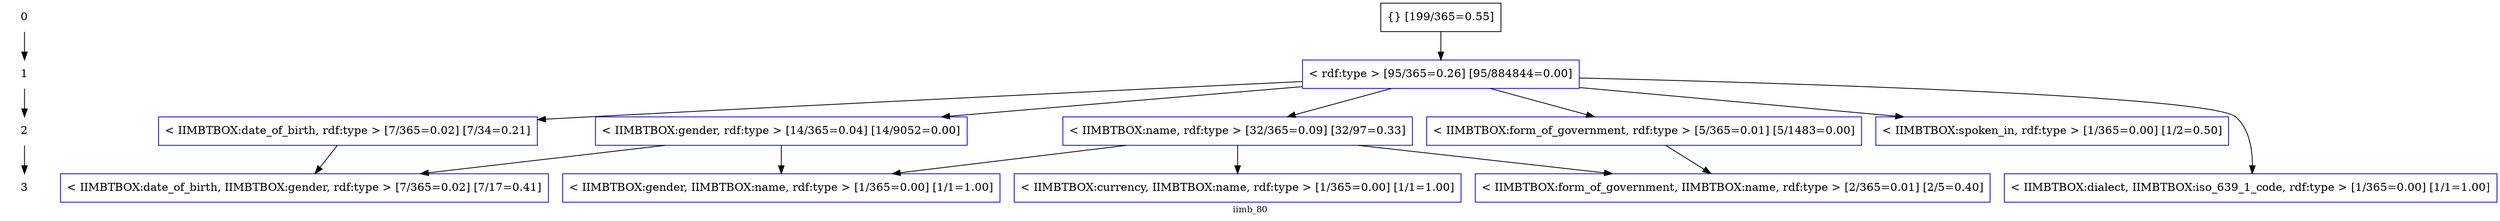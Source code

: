 digraph iimb_80 {
  {
    rank=same;
    node_r0 [label="0", shape="plaintext"];
    node_n97d170e1550eee4afc0af065b78cda302a97674c [color="black", label="{} [199/365=0.55]", shape="rectangle", style="solid"];
  }
  {
    rank=same;
    node_r1 [label="1", shape="plaintext"];
    node_n3c197cb1f6842dc41aa48dc8b9032284bcf39a27 [color="blue", label="< rdf:type > [95/365=0.26] [95/884844=0.00]", shape="rectangle", style="solid"];
  }
  {
    rank=same;
    node_r2 [label="2", shape="plaintext"];
    node_ncced4fd2310948c307f4c5ae44e6ac2b6e259bad [color="blue", label="< IIMBTBOX:date_of_birth, rdf:type > [7/365=0.02] [7/34=0.21]", shape="rectangle", style="solid"];
    node_n15f21d2766a7b3efdc77592d15d0c984b26f857a [color="blue", label="< IIMBTBOX:form_of_government, rdf:type > [5/365=0.01] [5/1483=0.00]", shape="rectangle", style="solid"];
    node_n66d8b5a077431b2b6237dedbf7cdb3a75d7b2f4c [color="blue", label="< IIMBTBOX:gender, rdf:type > [14/365=0.04] [14/9052=0.00]", shape="rectangle", style="solid"];
    node_n80bb4dd36e016f9285a39311cf8a75356e62accd [color="blue", label="< IIMBTBOX:name, rdf:type > [32/365=0.09] [32/97=0.33]", shape="rectangle", style="solid"];
    node_nd31f85a96ae626525719c53d5d2ba6caca661d18 [color="blue", label="< IIMBTBOX:spoken_in, rdf:type > [1/365=0.00] [1/2=0.50]", shape="rectangle", style="solid"];
  }
  {
    rank=same;
    node_r3 [label="3", shape="plaintext"];
    node_ne011c73957338b5603cffa07ac0490c3b5cb3ac5 [color="blue", label="< IIMBTBOX:currency, IIMBTBOX:name, rdf:type > [1/365=0.00] [1/1=1.00]", shape="rectangle", style="solid"];
    node_n9d37a1753a5f3c0d1b0fcff0f4774db88b5f8124 [color="blue", label="< IIMBTBOX:date_of_birth, IIMBTBOX:gender, rdf:type > [7/365=0.02] [7/17=0.41]", shape="rectangle", style="solid"];
    node_n971bdeb76c3c97005f627ab0108718a7e2dd92b8 [color="blue", label="< IIMBTBOX:dialect, IIMBTBOX:iso_639_1_code, rdf:type > [1/365=0.00] [1/1=1.00]", shape="rectangle", style="solid"];
    node_nbb55f02aee32bdf6f24e750b78acc7b8f71f48d7 [color="blue", label="< IIMBTBOX:form_of_government, IIMBTBOX:name, rdf:type > [2/365=0.01] [2/5=0.40]", shape="rectangle", style="solid"];
    node_nb6bb00779966ea30ad14fb580c15644aa366a1f9 [color="blue", label="< IIMBTBOX:gender, IIMBTBOX:name, rdf:type > [1/365=0.00] [1/1=1.00]", shape="rectangle", style="solid"];
  }


  node_r0 -> node_r1 ;
  node_r1 -> node_r2 ;
  node_r2 -> node_r3 ;

  node_n80bb4dd36e016f9285a39311cf8a75356e62accd -> node_ne011c73957338b5603cffa07ac0490c3b5cb3ac5 [color="black", style="solid"];
  node_ncced4fd2310948c307f4c5ae44e6ac2b6e259bad -> node_n9d37a1753a5f3c0d1b0fcff0f4774db88b5f8124 [color="black", style="solid"];
  node_n66d8b5a077431b2b6237dedbf7cdb3a75d7b2f4c -> node_n9d37a1753a5f3c0d1b0fcff0f4774db88b5f8124 [color="black", style="solid"];
  node_n3c197cb1f6842dc41aa48dc8b9032284bcf39a27 -> node_ncced4fd2310948c307f4c5ae44e6ac2b6e259bad [color="black", style="solid"];
  node_n3c197cb1f6842dc41aa48dc8b9032284bcf39a27 -> node_n971bdeb76c3c97005f627ab0108718a7e2dd92b8 [color="black", style="solid"];
  node_n15f21d2766a7b3efdc77592d15d0c984b26f857a -> node_nbb55f02aee32bdf6f24e750b78acc7b8f71f48d7 [color="black", style="solid"];
  node_n80bb4dd36e016f9285a39311cf8a75356e62accd -> node_nbb55f02aee32bdf6f24e750b78acc7b8f71f48d7 [color="black", style="solid"];
  node_n3c197cb1f6842dc41aa48dc8b9032284bcf39a27 -> node_n15f21d2766a7b3efdc77592d15d0c984b26f857a [color="black", style="solid"];
  node_n66d8b5a077431b2b6237dedbf7cdb3a75d7b2f4c -> node_nb6bb00779966ea30ad14fb580c15644aa366a1f9 [color="black", style="solid"];
  node_n80bb4dd36e016f9285a39311cf8a75356e62accd -> node_nb6bb00779966ea30ad14fb580c15644aa366a1f9 [color="black", style="solid"];
  node_n3c197cb1f6842dc41aa48dc8b9032284bcf39a27 -> node_n66d8b5a077431b2b6237dedbf7cdb3a75d7b2f4c [color="black", style="solid"];
  node_n3c197cb1f6842dc41aa48dc8b9032284bcf39a27 -> node_n80bb4dd36e016f9285a39311cf8a75356e62accd [color="black", style="solid"];
  node_n3c197cb1f6842dc41aa48dc8b9032284bcf39a27 -> node_nd31f85a96ae626525719c53d5d2ba6caca661d18 [color="black", style="solid"];
  node_n97d170e1550eee4afc0af065b78cda302a97674c -> node_n3c197cb1f6842dc41aa48dc8b9032284bcf39a27 [color="black", style="solid"];

  charset="UTF-8"
  fontsize="11.0"
  label="iimb_80"
  overlap="false"
}
